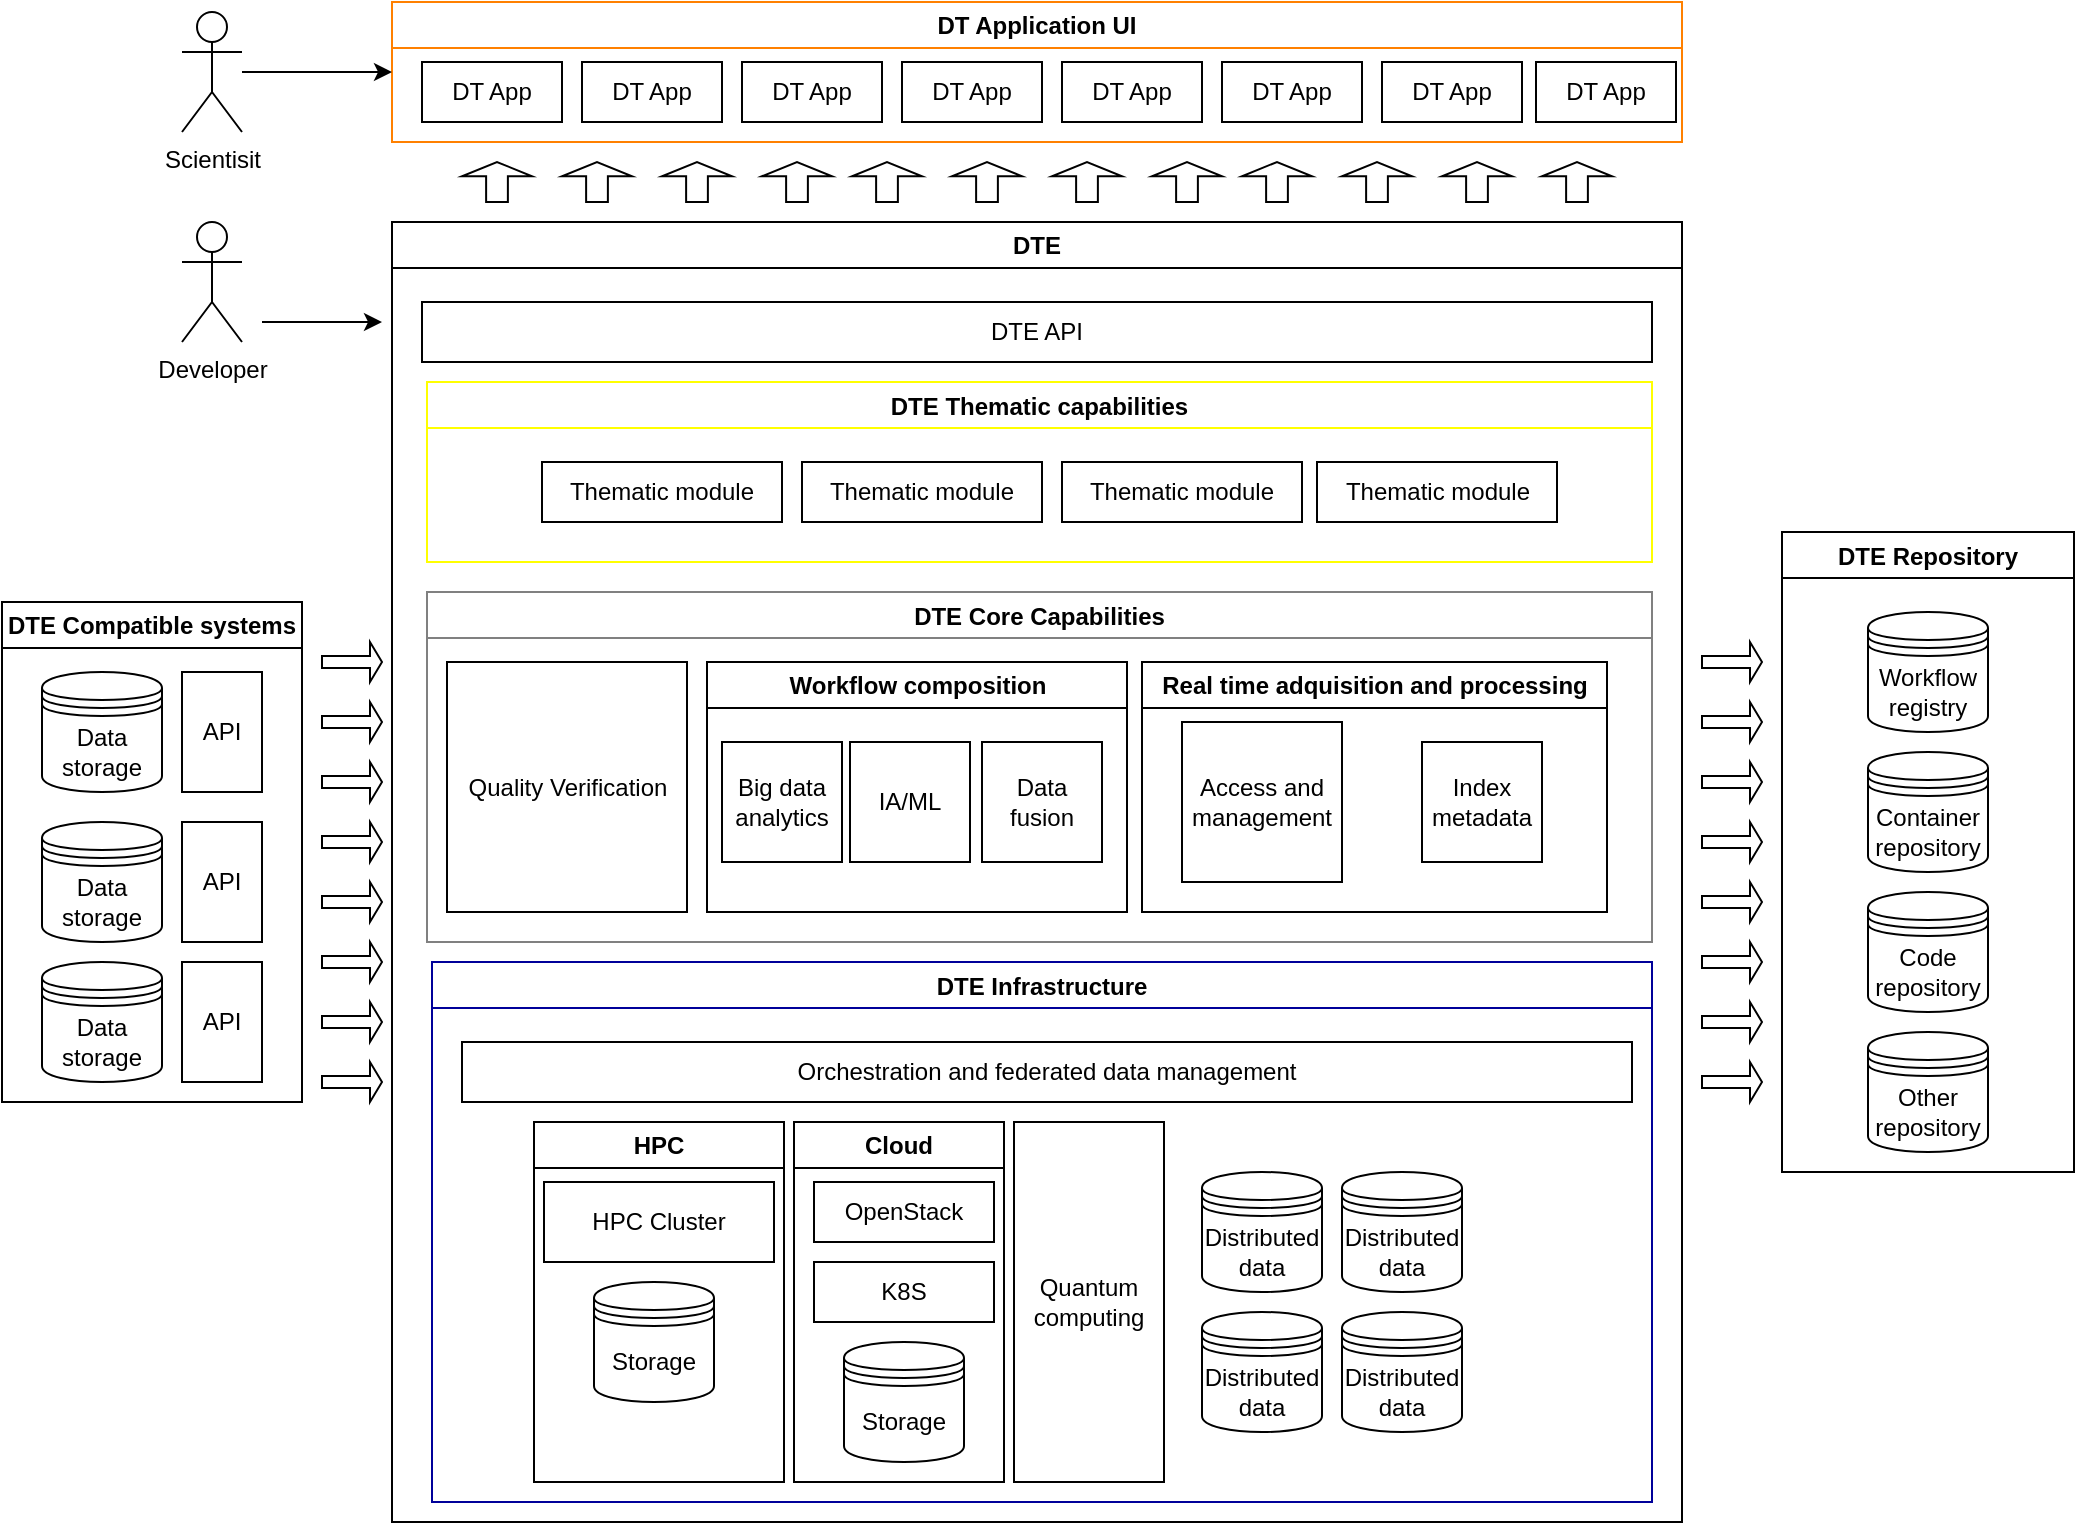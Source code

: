 <mxfile version="21.3.2" type="device">
  <diagram name="Página-1" id="LbTCoHas64MiIJbPPArk">
    <mxGraphModel dx="2851" dy="985" grid="1" gridSize="10" guides="1" tooltips="1" connect="1" arrows="1" fold="1" page="1" pageScale="1" pageWidth="827" pageHeight="1169" math="0" shadow="0">
      <root>
        <mxCell id="0" />
        <mxCell id="1" parent="0" />
        <mxCell id="pVFWaNYkqrsmfqf0tAeH-1" value="DT Application UI" style="swimlane;whiteSpace=wrap;html=1;strokeColor=#FF8000;" vertex="1" parent="1">
          <mxGeometry x="185" y="90" width="645" height="70" as="geometry" />
        </mxCell>
        <mxCell id="pVFWaNYkqrsmfqf0tAeH-2" value="DT App" style="rounded=0;whiteSpace=wrap;html=1;" vertex="1" parent="pVFWaNYkqrsmfqf0tAeH-1">
          <mxGeometry x="15" y="30" width="70" height="30" as="geometry" />
        </mxCell>
        <mxCell id="pVFWaNYkqrsmfqf0tAeH-3" value="DT App" style="rounded=0;whiteSpace=wrap;html=1;" vertex="1" parent="pVFWaNYkqrsmfqf0tAeH-1">
          <mxGeometry x="95" y="30" width="70" height="30" as="geometry" />
        </mxCell>
        <mxCell id="pVFWaNYkqrsmfqf0tAeH-4" value="DT App" style="rounded=0;whiteSpace=wrap;html=1;" vertex="1" parent="pVFWaNYkqrsmfqf0tAeH-1">
          <mxGeometry x="175" y="30" width="70" height="30" as="geometry" />
        </mxCell>
        <mxCell id="pVFWaNYkqrsmfqf0tAeH-5" value="DT App" style="rounded=0;whiteSpace=wrap;html=1;" vertex="1" parent="pVFWaNYkqrsmfqf0tAeH-1">
          <mxGeometry x="255" y="30" width="70" height="30" as="geometry" />
        </mxCell>
        <mxCell id="pVFWaNYkqrsmfqf0tAeH-82" value="DT App" style="rounded=0;whiteSpace=wrap;html=1;" vertex="1" parent="pVFWaNYkqrsmfqf0tAeH-1">
          <mxGeometry x="335" y="30" width="70" height="30" as="geometry" />
        </mxCell>
        <mxCell id="pVFWaNYkqrsmfqf0tAeH-83" value="DT App" style="rounded=0;whiteSpace=wrap;html=1;" vertex="1" parent="pVFWaNYkqrsmfqf0tAeH-1">
          <mxGeometry x="415" y="30" width="70" height="30" as="geometry" />
        </mxCell>
        <mxCell id="pVFWaNYkqrsmfqf0tAeH-84" value="DT App" style="rounded=0;whiteSpace=wrap;html=1;" vertex="1" parent="pVFWaNYkqrsmfqf0tAeH-1">
          <mxGeometry x="495" y="30" width="70" height="30" as="geometry" />
        </mxCell>
        <mxCell id="pVFWaNYkqrsmfqf0tAeH-85" value="DT App" style="rounded=0;whiteSpace=wrap;html=1;" vertex="1" parent="pVFWaNYkqrsmfqf0tAeH-1">
          <mxGeometry x="572" y="30" width="70" height="30" as="geometry" />
        </mxCell>
        <mxCell id="pVFWaNYkqrsmfqf0tAeH-7" value="Scientisit" style="shape=umlActor;verticalLabelPosition=bottom;verticalAlign=top;html=1;outlineConnect=0;" vertex="1" parent="1">
          <mxGeometry x="80" y="95" width="30" height="60" as="geometry" />
        </mxCell>
        <mxCell id="pVFWaNYkqrsmfqf0tAeH-8" value="" style="endArrow=classic;html=1;rounded=0;entryX=0;entryY=0.5;entryDx=0;entryDy=0;" edge="1" parent="1" source="pVFWaNYkqrsmfqf0tAeH-7" target="pVFWaNYkqrsmfqf0tAeH-1">
          <mxGeometry width="50" height="50" relative="1" as="geometry">
            <mxPoint x="390" y="450" as="sourcePoint" />
            <mxPoint x="440" y="400" as="targetPoint" />
          </mxGeometry>
        </mxCell>
        <mxCell id="pVFWaNYkqrsmfqf0tAeH-9" value="DTE" style="swimlane;whiteSpace=wrap;html=1;" vertex="1" parent="1">
          <mxGeometry x="185" y="200" width="645" height="650" as="geometry" />
        </mxCell>
        <mxCell id="pVFWaNYkqrsmfqf0tAeH-10" value="DTE API" style="rounded=0;whiteSpace=wrap;html=1;" vertex="1" parent="pVFWaNYkqrsmfqf0tAeH-9">
          <mxGeometry x="15" y="40" width="615" height="30" as="geometry" />
        </mxCell>
        <mxCell id="pVFWaNYkqrsmfqf0tAeH-40" value="DTE Thematic capabilities" style="swimlane;strokeColor=#FFFF00;" vertex="1" parent="pVFWaNYkqrsmfqf0tAeH-9">
          <mxGeometry x="17.5" y="80" width="612.5" height="90" as="geometry" />
        </mxCell>
        <mxCell id="pVFWaNYkqrsmfqf0tAeH-25" value="Thematic module" style="rounded=0;whiteSpace=wrap;html=1;" vertex="1" parent="pVFWaNYkqrsmfqf0tAeH-40">
          <mxGeometry x="57.5" y="40" width="120" height="30" as="geometry" />
        </mxCell>
        <mxCell id="pVFWaNYkqrsmfqf0tAeH-26" value="Thematic module" style="rounded=0;whiteSpace=wrap;html=1;" vertex="1" parent="pVFWaNYkqrsmfqf0tAeH-40">
          <mxGeometry x="187.5" y="40" width="120" height="30" as="geometry" />
        </mxCell>
        <mxCell id="pVFWaNYkqrsmfqf0tAeH-39" value="Thematic module" style="rounded=0;whiteSpace=wrap;html=1;" vertex="1" parent="pVFWaNYkqrsmfqf0tAeH-40">
          <mxGeometry x="317.5" y="40" width="120" height="30" as="geometry" />
        </mxCell>
        <mxCell id="pVFWaNYkqrsmfqf0tAeH-61" value="Thematic module" style="rounded=0;whiteSpace=wrap;html=1;" vertex="1" parent="pVFWaNYkqrsmfqf0tAeH-40">
          <mxGeometry x="445" y="40" width="120" height="30" as="geometry" />
        </mxCell>
        <mxCell id="pVFWaNYkqrsmfqf0tAeH-41" value="DTE Core Capabilities" style="swimlane;strokeColor=#808080;" vertex="1" parent="pVFWaNYkqrsmfqf0tAeH-9">
          <mxGeometry x="17.5" y="185" width="612.5" height="175" as="geometry" />
        </mxCell>
        <mxCell id="pVFWaNYkqrsmfqf0tAeH-42" value="Quality Verification" style="rounded=0;whiteSpace=wrap;html=1;" vertex="1" parent="pVFWaNYkqrsmfqf0tAeH-41">
          <mxGeometry x="10" y="35" width="120" height="125" as="geometry" />
        </mxCell>
        <mxCell id="pVFWaNYkqrsmfqf0tAeH-43" value="Workflow composition" style="swimlane;whiteSpace=wrap;html=1;" vertex="1" parent="pVFWaNYkqrsmfqf0tAeH-41">
          <mxGeometry x="140" y="35" width="210" height="125" as="geometry" />
        </mxCell>
        <mxCell id="pVFWaNYkqrsmfqf0tAeH-44" value="Big data analytics" style="whiteSpace=wrap;html=1;aspect=fixed;" vertex="1" parent="pVFWaNYkqrsmfqf0tAeH-43">
          <mxGeometry x="7.5" y="40" width="60" height="60" as="geometry" />
        </mxCell>
        <mxCell id="pVFWaNYkqrsmfqf0tAeH-45" value="IA/ML" style="whiteSpace=wrap;html=1;aspect=fixed;" vertex="1" parent="pVFWaNYkqrsmfqf0tAeH-43">
          <mxGeometry x="71.5" y="40" width="60" height="60" as="geometry" />
        </mxCell>
        <mxCell id="pVFWaNYkqrsmfqf0tAeH-46" value="Data fusion" style="whiteSpace=wrap;html=1;aspect=fixed;" vertex="1" parent="pVFWaNYkqrsmfqf0tAeH-43">
          <mxGeometry x="137.5" y="40" width="60" height="60" as="geometry" />
        </mxCell>
        <mxCell id="pVFWaNYkqrsmfqf0tAeH-57" value="Real time adquisition and processing" style="swimlane;whiteSpace=wrap;html=1;" vertex="1" parent="pVFWaNYkqrsmfqf0tAeH-41">
          <mxGeometry x="357.5" y="35" width="232.5" height="125" as="geometry" />
        </mxCell>
        <mxCell id="pVFWaNYkqrsmfqf0tAeH-55" value="Access and management" style="whiteSpace=wrap;html=1;aspect=fixed;" vertex="1" parent="pVFWaNYkqrsmfqf0tAeH-57">
          <mxGeometry x="20" y="30" width="80" height="80" as="geometry" />
        </mxCell>
        <mxCell id="pVFWaNYkqrsmfqf0tAeH-56" value="Index metadata" style="whiteSpace=wrap;html=1;aspect=fixed;" vertex="1" parent="pVFWaNYkqrsmfqf0tAeH-57">
          <mxGeometry x="140" y="40" width="60" height="60" as="geometry" />
        </mxCell>
        <mxCell id="pVFWaNYkqrsmfqf0tAeH-62" value="DTE Infrastructure" style="swimlane;strokeColor=#000099;" vertex="1" parent="pVFWaNYkqrsmfqf0tAeH-9">
          <mxGeometry x="20" y="370" width="610" height="270" as="geometry" />
        </mxCell>
        <mxCell id="pVFWaNYkqrsmfqf0tAeH-63" value="HPC" style="swimlane;whiteSpace=wrap;html=1;" vertex="1" parent="pVFWaNYkqrsmfqf0tAeH-62">
          <mxGeometry x="51" y="80" width="125" height="180" as="geometry" />
        </mxCell>
        <mxCell id="pVFWaNYkqrsmfqf0tAeH-67" value="Storage" style="shape=datastore;whiteSpace=wrap;html=1;" vertex="1" parent="pVFWaNYkqrsmfqf0tAeH-63">
          <mxGeometry x="30" y="80" width="60" height="60" as="geometry" />
        </mxCell>
        <mxCell id="pVFWaNYkqrsmfqf0tAeH-70" value="HPC Cluster" style="rounded=0;whiteSpace=wrap;html=1;" vertex="1" parent="pVFWaNYkqrsmfqf0tAeH-63">
          <mxGeometry x="5" y="30" width="115" height="40" as="geometry" />
        </mxCell>
        <mxCell id="pVFWaNYkqrsmfqf0tAeH-64" value="Cloud" style="swimlane;whiteSpace=wrap;html=1;" vertex="1" parent="pVFWaNYkqrsmfqf0tAeH-62">
          <mxGeometry x="181" y="80" width="105" height="180" as="geometry" />
        </mxCell>
        <mxCell id="pVFWaNYkqrsmfqf0tAeH-68" value="Storage" style="shape=datastore;whiteSpace=wrap;html=1;" vertex="1" parent="pVFWaNYkqrsmfqf0tAeH-64">
          <mxGeometry x="25" y="110" width="60" height="60" as="geometry" />
        </mxCell>
        <mxCell id="pVFWaNYkqrsmfqf0tAeH-71" value="OpenStack" style="rounded=0;whiteSpace=wrap;html=1;" vertex="1" parent="pVFWaNYkqrsmfqf0tAeH-64">
          <mxGeometry x="10" y="30" width="90" height="30" as="geometry" />
        </mxCell>
        <mxCell id="pVFWaNYkqrsmfqf0tAeH-72" value="K8S" style="rounded=0;whiteSpace=wrap;html=1;" vertex="1" parent="pVFWaNYkqrsmfqf0tAeH-64">
          <mxGeometry x="10" y="70" width="90" height="30" as="geometry" />
        </mxCell>
        <mxCell id="pVFWaNYkqrsmfqf0tAeH-65" value="Orchestration and federated data management" style="rounded=0;whiteSpace=wrap;html=1;" vertex="1" parent="pVFWaNYkqrsmfqf0tAeH-62">
          <mxGeometry x="15" y="40" width="585" height="30" as="geometry" />
        </mxCell>
        <mxCell id="pVFWaNYkqrsmfqf0tAeH-66" value="Quantum&lt;br&gt;computing" style="rounded=0;whiteSpace=wrap;html=1;" vertex="1" parent="pVFWaNYkqrsmfqf0tAeH-62">
          <mxGeometry x="291" y="80" width="75" height="180" as="geometry" />
        </mxCell>
        <mxCell id="pVFWaNYkqrsmfqf0tAeH-73" value="Distributed data" style="shape=datastore;whiteSpace=wrap;html=1;" vertex="1" parent="pVFWaNYkqrsmfqf0tAeH-62">
          <mxGeometry x="385" y="105" width="60" height="60" as="geometry" />
        </mxCell>
        <mxCell id="pVFWaNYkqrsmfqf0tAeH-74" value="Distributed data" style="shape=datastore;whiteSpace=wrap;html=1;" vertex="1" parent="pVFWaNYkqrsmfqf0tAeH-62">
          <mxGeometry x="455" y="105" width="60" height="60" as="geometry" />
        </mxCell>
        <mxCell id="pVFWaNYkqrsmfqf0tAeH-75" value="Distributed data" style="shape=datastore;whiteSpace=wrap;html=1;" vertex="1" parent="pVFWaNYkqrsmfqf0tAeH-62">
          <mxGeometry x="385" y="175" width="60" height="60" as="geometry" />
        </mxCell>
        <mxCell id="pVFWaNYkqrsmfqf0tAeH-76" value="Distributed data" style="shape=datastore;whiteSpace=wrap;html=1;" vertex="1" parent="pVFWaNYkqrsmfqf0tAeH-62">
          <mxGeometry x="455" y="175" width="60" height="60" as="geometry" />
        </mxCell>
        <mxCell id="pVFWaNYkqrsmfqf0tAeH-11" value="DTE Compatible systems" style="swimlane;whiteSpace=wrap;html=1;" vertex="1" parent="1">
          <mxGeometry x="-10" y="390" width="150" height="250" as="geometry" />
        </mxCell>
        <mxCell id="pVFWaNYkqrsmfqf0tAeH-12" value="API" style="rounded=0;whiteSpace=wrap;html=1;" vertex="1" parent="pVFWaNYkqrsmfqf0tAeH-11">
          <mxGeometry x="90" y="35" width="40" height="60" as="geometry" />
        </mxCell>
        <mxCell id="pVFWaNYkqrsmfqf0tAeH-13" value="API" style="rounded=0;whiteSpace=wrap;html=1;" vertex="1" parent="pVFWaNYkqrsmfqf0tAeH-11">
          <mxGeometry x="90" y="110" width="40" height="60" as="geometry" />
        </mxCell>
        <mxCell id="pVFWaNYkqrsmfqf0tAeH-14" value="API" style="rounded=0;whiteSpace=wrap;html=1;" vertex="1" parent="pVFWaNYkqrsmfqf0tAeH-11">
          <mxGeometry x="90" y="180" width="40" height="60" as="geometry" />
        </mxCell>
        <mxCell id="pVFWaNYkqrsmfqf0tAeH-15" value="Data storage" style="shape=datastore;whiteSpace=wrap;html=1;" vertex="1" parent="pVFWaNYkqrsmfqf0tAeH-11">
          <mxGeometry x="20" y="35" width="60" height="60" as="geometry" />
        </mxCell>
        <mxCell id="pVFWaNYkqrsmfqf0tAeH-16" value="Data storage" style="shape=datastore;whiteSpace=wrap;html=1;" vertex="1" parent="pVFWaNYkqrsmfqf0tAeH-11">
          <mxGeometry x="20" y="110" width="60" height="60" as="geometry" />
        </mxCell>
        <mxCell id="pVFWaNYkqrsmfqf0tAeH-17" value="Data storage" style="shape=datastore;whiteSpace=wrap;html=1;" vertex="1" parent="pVFWaNYkqrsmfqf0tAeH-11">
          <mxGeometry x="20" y="180" width="60" height="60" as="geometry" />
        </mxCell>
        <mxCell id="pVFWaNYkqrsmfqf0tAeH-18" value="DTE Repository" style="swimlane;" vertex="1" parent="1">
          <mxGeometry x="880" y="355" width="146" height="320" as="geometry" />
        </mxCell>
        <mxCell id="pVFWaNYkqrsmfqf0tAeH-19" value="Workflow registry" style="shape=datastore;whiteSpace=wrap;html=1;" vertex="1" parent="pVFWaNYkqrsmfqf0tAeH-18">
          <mxGeometry x="43" y="40" width="60" height="60" as="geometry" />
        </mxCell>
        <mxCell id="pVFWaNYkqrsmfqf0tAeH-20" value="Container repository" style="shape=datastore;whiteSpace=wrap;html=1;" vertex="1" parent="pVFWaNYkqrsmfqf0tAeH-18">
          <mxGeometry x="43" y="110" width="60" height="60" as="geometry" />
        </mxCell>
        <mxCell id="pVFWaNYkqrsmfqf0tAeH-21" value="Code repository" style="shape=datastore;whiteSpace=wrap;html=1;" vertex="1" parent="pVFWaNYkqrsmfqf0tAeH-18">
          <mxGeometry x="43" y="180" width="60" height="60" as="geometry" />
        </mxCell>
        <mxCell id="pVFWaNYkqrsmfqf0tAeH-22" value="Other repository" style="shape=datastore;whiteSpace=wrap;html=1;" vertex="1" parent="pVFWaNYkqrsmfqf0tAeH-18">
          <mxGeometry x="43" y="250" width="60" height="60" as="geometry" />
        </mxCell>
        <mxCell id="pVFWaNYkqrsmfqf0tAeH-77" value="Developer" style="shape=umlActor;verticalLabelPosition=bottom;verticalAlign=top;html=1;outlineConnect=0;" vertex="1" parent="1">
          <mxGeometry x="80" y="200" width="30" height="60" as="geometry" />
        </mxCell>
        <mxCell id="pVFWaNYkqrsmfqf0tAeH-78" value="" style="endArrow=classic;html=1;rounded=0;" edge="1" parent="1">
          <mxGeometry width="50" height="50" relative="1" as="geometry">
            <mxPoint x="120" y="250" as="sourcePoint" />
            <mxPoint x="180" y="250" as="targetPoint" />
          </mxGeometry>
        </mxCell>
        <mxCell id="pVFWaNYkqrsmfqf0tAeH-86" value="" style="shape=singleArrow;direction=north;whiteSpace=wrap;html=1;arrowWidth=0.311;arrowSize=0.356;" vertex="1" parent="1">
          <mxGeometry x="220" y="170" width="35" height="20" as="geometry" />
        </mxCell>
        <mxCell id="pVFWaNYkqrsmfqf0tAeH-87" value="" style="shape=singleArrow;direction=north;whiteSpace=wrap;html=1;arrowWidth=0.311;arrowSize=0.356;" vertex="1" parent="1">
          <mxGeometry x="270" y="170" width="35" height="20" as="geometry" />
        </mxCell>
        <mxCell id="pVFWaNYkqrsmfqf0tAeH-88" value="" style="shape=singleArrow;direction=north;whiteSpace=wrap;html=1;arrowWidth=0.311;arrowSize=0.356;" vertex="1" parent="1">
          <mxGeometry x="320" y="170" width="35" height="20" as="geometry" />
        </mxCell>
        <mxCell id="pVFWaNYkqrsmfqf0tAeH-89" value="" style="shape=singleArrow;direction=north;whiteSpace=wrap;html=1;arrowWidth=0.311;arrowSize=0.356;" vertex="1" parent="1">
          <mxGeometry x="370" y="170" width="35" height="20" as="geometry" />
        </mxCell>
        <mxCell id="pVFWaNYkqrsmfqf0tAeH-90" value="" style="shape=singleArrow;direction=north;whiteSpace=wrap;html=1;arrowWidth=0.311;arrowSize=0.356;" vertex="1" parent="1">
          <mxGeometry x="415" y="170" width="35" height="20" as="geometry" />
        </mxCell>
        <mxCell id="pVFWaNYkqrsmfqf0tAeH-91" value="" style="shape=singleArrow;direction=north;whiteSpace=wrap;html=1;arrowWidth=0.311;arrowSize=0.356;" vertex="1" parent="1">
          <mxGeometry x="465" y="170" width="35" height="20" as="geometry" />
        </mxCell>
        <mxCell id="pVFWaNYkqrsmfqf0tAeH-92" value="" style="shape=singleArrow;direction=north;whiteSpace=wrap;html=1;arrowWidth=0.311;arrowSize=0.356;" vertex="1" parent="1">
          <mxGeometry x="515" y="170" width="35" height="20" as="geometry" />
        </mxCell>
        <mxCell id="pVFWaNYkqrsmfqf0tAeH-93" value="" style="shape=singleArrow;direction=north;whiteSpace=wrap;html=1;arrowWidth=0.311;arrowSize=0.356;" vertex="1" parent="1">
          <mxGeometry x="565" y="170" width="35" height="20" as="geometry" />
        </mxCell>
        <mxCell id="pVFWaNYkqrsmfqf0tAeH-94" value="" style="shape=singleArrow;direction=north;whiteSpace=wrap;html=1;arrowWidth=0.311;arrowSize=0.356;" vertex="1" parent="1">
          <mxGeometry x="610" y="170" width="35" height="20" as="geometry" />
        </mxCell>
        <mxCell id="pVFWaNYkqrsmfqf0tAeH-95" value="" style="shape=singleArrow;direction=north;whiteSpace=wrap;html=1;arrowWidth=0.311;arrowSize=0.356;" vertex="1" parent="1">
          <mxGeometry x="660" y="170" width="35" height="20" as="geometry" />
        </mxCell>
        <mxCell id="pVFWaNYkqrsmfqf0tAeH-96" value="" style="shape=singleArrow;direction=north;whiteSpace=wrap;html=1;arrowWidth=0.311;arrowSize=0.356;" vertex="1" parent="1">
          <mxGeometry x="710" y="170" width="35" height="20" as="geometry" />
        </mxCell>
        <mxCell id="pVFWaNYkqrsmfqf0tAeH-97" value="" style="shape=singleArrow;direction=north;whiteSpace=wrap;html=1;arrowWidth=0.311;arrowSize=0.356;" vertex="1" parent="1">
          <mxGeometry x="760" y="170" width="35" height="20" as="geometry" />
        </mxCell>
        <mxCell id="pVFWaNYkqrsmfqf0tAeH-98" value="" style="shape=singleArrow;whiteSpace=wrap;html=1;" vertex="1" parent="1">
          <mxGeometry x="150" y="410" width="30" height="20" as="geometry" />
        </mxCell>
        <mxCell id="pVFWaNYkqrsmfqf0tAeH-99" value="" style="shape=singleArrow;whiteSpace=wrap;html=1;" vertex="1" parent="1">
          <mxGeometry x="150" y="440" width="30" height="20" as="geometry" />
        </mxCell>
        <mxCell id="pVFWaNYkqrsmfqf0tAeH-100" value="" style="shape=singleArrow;whiteSpace=wrap;html=1;" vertex="1" parent="1">
          <mxGeometry x="150" y="470" width="30" height="20" as="geometry" />
        </mxCell>
        <mxCell id="pVFWaNYkqrsmfqf0tAeH-101" value="" style="shape=singleArrow;whiteSpace=wrap;html=1;" vertex="1" parent="1">
          <mxGeometry x="150" y="500" width="30" height="20" as="geometry" />
        </mxCell>
        <mxCell id="pVFWaNYkqrsmfqf0tAeH-102" value="" style="shape=singleArrow;whiteSpace=wrap;html=1;" vertex="1" parent="1">
          <mxGeometry x="150" y="530" width="30" height="20" as="geometry" />
        </mxCell>
        <mxCell id="pVFWaNYkqrsmfqf0tAeH-103" value="" style="shape=singleArrow;whiteSpace=wrap;html=1;" vertex="1" parent="1">
          <mxGeometry x="150" y="560" width="30" height="20" as="geometry" />
        </mxCell>
        <mxCell id="pVFWaNYkqrsmfqf0tAeH-104" value="" style="shape=singleArrow;whiteSpace=wrap;html=1;" vertex="1" parent="1">
          <mxGeometry x="150" y="590" width="30" height="20" as="geometry" />
        </mxCell>
        <mxCell id="pVFWaNYkqrsmfqf0tAeH-105" value="" style="shape=singleArrow;whiteSpace=wrap;html=1;" vertex="1" parent="1">
          <mxGeometry x="150" y="620" width="30" height="20" as="geometry" />
        </mxCell>
        <mxCell id="pVFWaNYkqrsmfqf0tAeH-115" value="" style="shape=singleArrow;whiteSpace=wrap;html=1;" vertex="1" parent="1">
          <mxGeometry x="840" y="410" width="30" height="20" as="geometry" />
        </mxCell>
        <mxCell id="pVFWaNYkqrsmfqf0tAeH-116" value="" style="shape=singleArrow;whiteSpace=wrap;html=1;" vertex="1" parent="1">
          <mxGeometry x="840" y="440" width="30" height="20" as="geometry" />
        </mxCell>
        <mxCell id="pVFWaNYkqrsmfqf0tAeH-117" value="" style="shape=singleArrow;whiteSpace=wrap;html=1;" vertex="1" parent="1">
          <mxGeometry x="840" y="470" width="30" height="20" as="geometry" />
        </mxCell>
        <mxCell id="pVFWaNYkqrsmfqf0tAeH-118" value="" style="shape=singleArrow;whiteSpace=wrap;html=1;" vertex="1" parent="1">
          <mxGeometry x="840" y="500" width="30" height="20" as="geometry" />
        </mxCell>
        <mxCell id="pVFWaNYkqrsmfqf0tAeH-119" value="" style="shape=singleArrow;whiteSpace=wrap;html=1;" vertex="1" parent="1">
          <mxGeometry x="840" y="530" width="30" height="20" as="geometry" />
        </mxCell>
        <mxCell id="pVFWaNYkqrsmfqf0tAeH-120" value="" style="shape=singleArrow;whiteSpace=wrap;html=1;" vertex="1" parent="1">
          <mxGeometry x="840" y="560" width="30" height="20" as="geometry" />
        </mxCell>
        <mxCell id="pVFWaNYkqrsmfqf0tAeH-121" value="" style="shape=singleArrow;whiteSpace=wrap;html=1;" vertex="1" parent="1">
          <mxGeometry x="840" y="590" width="30" height="20" as="geometry" />
        </mxCell>
        <mxCell id="pVFWaNYkqrsmfqf0tAeH-122" value="" style="shape=singleArrow;whiteSpace=wrap;html=1;" vertex="1" parent="1">
          <mxGeometry x="840" y="620" width="30" height="20" as="geometry" />
        </mxCell>
      </root>
    </mxGraphModel>
  </diagram>
</mxfile>
